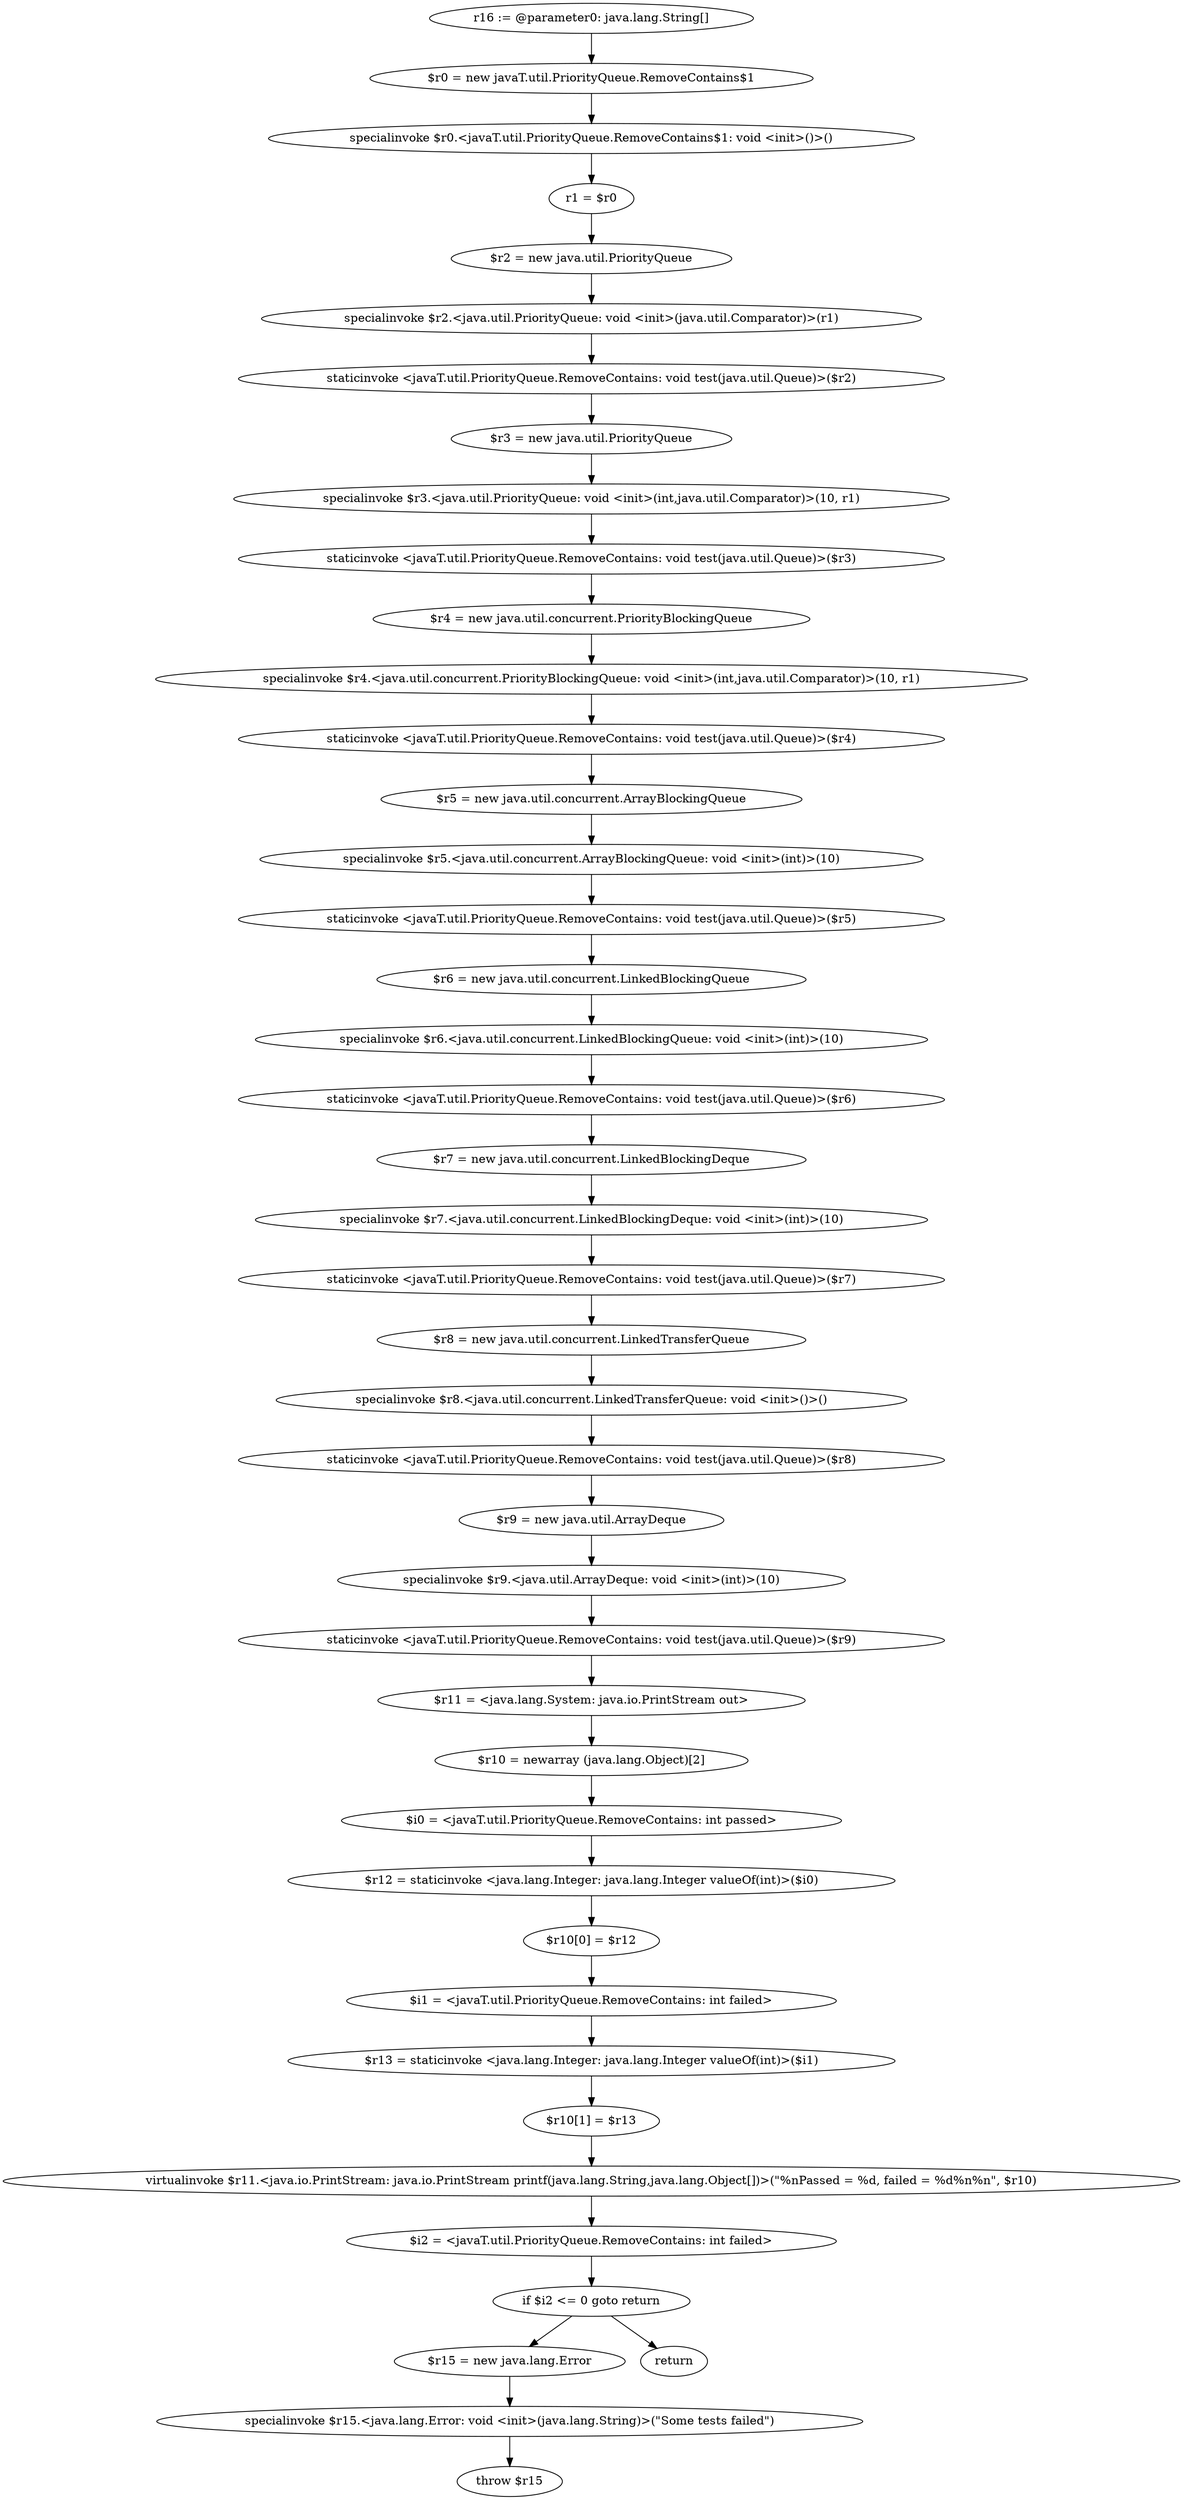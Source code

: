 digraph "unitGraph" {
    "r16 := @parameter0: java.lang.String[]"
    "$r0 = new javaT.util.PriorityQueue.RemoveContains$1"
    "specialinvoke $r0.<javaT.util.PriorityQueue.RemoveContains$1: void <init>()>()"
    "r1 = $r0"
    "$r2 = new java.util.PriorityQueue"
    "specialinvoke $r2.<java.util.PriorityQueue: void <init>(java.util.Comparator)>(r1)"
    "staticinvoke <javaT.util.PriorityQueue.RemoveContains: void test(java.util.Queue)>($r2)"
    "$r3 = new java.util.PriorityQueue"
    "specialinvoke $r3.<java.util.PriorityQueue: void <init>(int,java.util.Comparator)>(10, r1)"
    "staticinvoke <javaT.util.PriorityQueue.RemoveContains: void test(java.util.Queue)>($r3)"
    "$r4 = new java.util.concurrent.PriorityBlockingQueue"
    "specialinvoke $r4.<java.util.concurrent.PriorityBlockingQueue: void <init>(int,java.util.Comparator)>(10, r1)"
    "staticinvoke <javaT.util.PriorityQueue.RemoveContains: void test(java.util.Queue)>($r4)"
    "$r5 = new java.util.concurrent.ArrayBlockingQueue"
    "specialinvoke $r5.<java.util.concurrent.ArrayBlockingQueue: void <init>(int)>(10)"
    "staticinvoke <javaT.util.PriorityQueue.RemoveContains: void test(java.util.Queue)>($r5)"
    "$r6 = new java.util.concurrent.LinkedBlockingQueue"
    "specialinvoke $r6.<java.util.concurrent.LinkedBlockingQueue: void <init>(int)>(10)"
    "staticinvoke <javaT.util.PriorityQueue.RemoveContains: void test(java.util.Queue)>($r6)"
    "$r7 = new java.util.concurrent.LinkedBlockingDeque"
    "specialinvoke $r7.<java.util.concurrent.LinkedBlockingDeque: void <init>(int)>(10)"
    "staticinvoke <javaT.util.PriorityQueue.RemoveContains: void test(java.util.Queue)>($r7)"
    "$r8 = new java.util.concurrent.LinkedTransferQueue"
    "specialinvoke $r8.<java.util.concurrent.LinkedTransferQueue: void <init>()>()"
    "staticinvoke <javaT.util.PriorityQueue.RemoveContains: void test(java.util.Queue)>($r8)"
    "$r9 = new java.util.ArrayDeque"
    "specialinvoke $r9.<java.util.ArrayDeque: void <init>(int)>(10)"
    "staticinvoke <javaT.util.PriorityQueue.RemoveContains: void test(java.util.Queue)>($r9)"
    "$r11 = <java.lang.System: java.io.PrintStream out>"
    "$r10 = newarray (java.lang.Object)[2]"
    "$i0 = <javaT.util.PriorityQueue.RemoveContains: int passed>"
    "$r12 = staticinvoke <java.lang.Integer: java.lang.Integer valueOf(int)>($i0)"
    "$r10[0] = $r12"
    "$i1 = <javaT.util.PriorityQueue.RemoveContains: int failed>"
    "$r13 = staticinvoke <java.lang.Integer: java.lang.Integer valueOf(int)>($i1)"
    "$r10[1] = $r13"
    "virtualinvoke $r11.<java.io.PrintStream: java.io.PrintStream printf(java.lang.String,java.lang.Object[])>(\"%nPassed = %d, failed = %d%n%n\", $r10)"
    "$i2 = <javaT.util.PriorityQueue.RemoveContains: int failed>"
    "if $i2 <= 0 goto return"
    "$r15 = new java.lang.Error"
    "specialinvoke $r15.<java.lang.Error: void <init>(java.lang.String)>(\"Some tests failed\")"
    "throw $r15"
    "return"
    "r16 := @parameter0: java.lang.String[]"->"$r0 = new javaT.util.PriorityQueue.RemoveContains$1";
    "$r0 = new javaT.util.PriorityQueue.RemoveContains$1"->"specialinvoke $r0.<javaT.util.PriorityQueue.RemoveContains$1: void <init>()>()";
    "specialinvoke $r0.<javaT.util.PriorityQueue.RemoveContains$1: void <init>()>()"->"r1 = $r0";
    "r1 = $r0"->"$r2 = new java.util.PriorityQueue";
    "$r2 = new java.util.PriorityQueue"->"specialinvoke $r2.<java.util.PriorityQueue: void <init>(java.util.Comparator)>(r1)";
    "specialinvoke $r2.<java.util.PriorityQueue: void <init>(java.util.Comparator)>(r1)"->"staticinvoke <javaT.util.PriorityQueue.RemoveContains: void test(java.util.Queue)>($r2)";
    "staticinvoke <javaT.util.PriorityQueue.RemoveContains: void test(java.util.Queue)>($r2)"->"$r3 = new java.util.PriorityQueue";
    "$r3 = new java.util.PriorityQueue"->"specialinvoke $r3.<java.util.PriorityQueue: void <init>(int,java.util.Comparator)>(10, r1)";
    "specialinvoke $r3.<java.util.PriorityQueue: void <init>(int,java.util.Comparator)>(10, r1)"->"staticinvoke <javaT.util.PriorityQueue.RemoveContains: void test(java.util.Queue)>($r3)";
    "staticinvoke <javaT.util.PriorityQueue.RemoveContains: void test(java.util.Queue)>($r3)"->"$r4 = new java.util.concurrent.PriorityBlockingQueue";
    "$r4 = new java.util.concurrent.PriorityBlockingQueue"->"specialinvoke $r4.<java.util.concurrent.PriorityBlockingQueue: void <init>(int,java.util.Comparator)>(10, r1)";
    "specialinvoke $r4.<java.util.concurrent.PriorityBlockingQueue: void <init>(int,java.util.Comparator)>(10, r1)"->"staticinvoke <javaT.util.PriorityQueue.RemoveContains: void test(java.util.Queue)>($r4)";
    "staticinvoke <javaT.util.PriorityQueue.RemoveContains: void test(java.util.Queue)>($r4)"->"$r5 = new java.util.concurrent.ArrayBlockingQueue";
    "$r5 = new java.util.concurrent.ArrayBlockingQueue"->"specialinvoke $r5.<java.util.concurrent.ArrayBlockingQueue: void <init>(int)>(10)";
    "specialinvoke $r5.<java.util.concurrent.ArrayBlockingQueue: void <init>(int)>(10)"->"staticinvoke <javaT.util.PriorityQueue.RemoveContains: void test(java.util.Queue)>($r5)";
    "staticinvoke <javaT.util.PriorityQueue.RemoveContains: void test(java.util.Queue)>($r5)"->"$r6 = new java.util.concurrent.LinkedBlockingQueue";
    "$r6 = new java.util.concurrent.LinkedBlockingQueue"->"specialinvoke $r6.<java.util.concurrent.LinkedBlockingQueue: void <init>(int)>(10)";
    "specialinvoke $r6.<java.util.concurrent.LinkedBlockingQueue: void <init>(int)>(10)"->"staticinvoke <javaT.util.PriorityQueue.RemoveContains: void test(java.util.Queue)>($r6)";
    "staticinvoke <javaT.util.PriorityQueue.RemoveContains: void test(java.util.Queue)>($r6)"->"$r7 = new java.util.concurrent.LinkedBlockingDeque";
    "$r7 = new java.util.concurrent.LinkedBlockingDeque"->"specialinvoke $r7.<java.util.concurrent.LinkedBlockingDeque: void <init>(int)>(10)";
    "specialinvoke $r7.<java.util.concurrent.LinkedBlockingDeque: void <init>(int)>(10)"->"staticinvoke <javaT.util.PriorityQueue.RemoveContains: void test(java.util.Queue)>($r7)";
    "staticinvoke <javaT.util.PriorityQueue.RemoveContains: void test(java.util.Queue)>($r7)"->"$r8 = new java.util.concurrent.LinkedTransferQueue";
    "$r8 = new java.util.concurrent.LinkedTransferQueue"->"specialinvoke $r8.<java.util.concurrent.LinkedTransferQueue: void <init>()>()";
    "specialinvoke $r8.<java.util.concurrent.LinkedTransferQueue: void <init>()>()"->"staticinvoke <javaT.util.PriorityQueue.RemoveContains: void test(java.util.Queue)>($r8)";
    "staticinvoke <javaT.util.PriorityQueue.RemoveContains: void test(java.util.Queue)>($r8)"->"$r9 = new java.util.ArrayDeque";
    "$r9 = new java.util.ArrayDeque"->"specialinvoke $r9.<java.util.ArrayDeque: void <init>(int)>(10)";
    "specialinvoke $r9.<java.util.ArrayDeque: void <init>(int)>(10)"->"staticinvoke <javaT.util.PriorityQueue.RemoveContains: void test(java.util.Queue)>($r9)";
    "staticinvoke <javaT.util.PriorityQueue.RemoveContains: void test(java.util.Queue)>($r9)"->"$r11 = <java.lang.System: java.io.PrintStream out>";
    "$r11 = <java.lang.System: java.io.PrintStream out>"->"$r10 = newarray (java.lang.Object)[2]";
    "$r10 = newarray (java.lang.Object)[2]"->"$i0 = <javaT.util.PriorityQueue.RemoveContains: int passed>";
    "$i0 = <javaT.util.PriorityQueue.RemoveContains: int passed>"->"$r12 = staticinvoke <java.lang.Integer: java.lang.Integer valueOf(int)>($i0)";
    "$r12 = staticinvoke <java.lang.Integer: java.lang.Integer valueOf(int)>($i0)"->"$r10[0] = $r12";
    "$r10[0] = $r12"->"$i1 = <javaT.util.PriorityQueue.RemoveContains: int failed>";
    "$i1 = <javaT.util.PriorityQueue.RemoveContains: int failed>"->"$r13 = staticinvoke <java.lang.Integer: java.lang.Integer valueOf(int)>($i1)";
    "$r13 = staticinvoke <java.lang.Integer: java.lang.Integer valueOf(int)>($i1)"->"$r10[1] = $r13";
    "$r10[1] = $r13"->"virtualinvoke $r11.<java.io.PrintStream: java.io.PrintStream printf(java.lang.String,java.lang.Object[])>(\"%nPassed = %d, failed = %d%n%n\", $r10)";
    "virtualinvoke $r11.<java.io.PrintStream: java.io.PrintStream printf(java.lang.String,java.lang.Object[])>(\"%nPassed = %d, failed = %d%n%n\", $r10)"->"$i2 = <javaT.util.PriorityQueue.RemoveContains: int failed>";
    "$i2 = <javaT.util.PriorityQueue.RemoveContains: int failed>"->"if $i2 <= 0 goto return";
    "if $i2 <= 0 goto return"->"$r15 = new java.lang.Error";
    "if $i2 <= 0 goto return"->"return";
    "$r15 = new java.lang.Error"->"specialinvoke $r15.<java.lang.Error: void <init>(java.lang.String)>(\"Some tests failed\")";
    "specialinvoke $r15.<java.lang.Error: void <init>(java.lang.String)>(\"Some tests failed\")"->"throw $r15";
}
